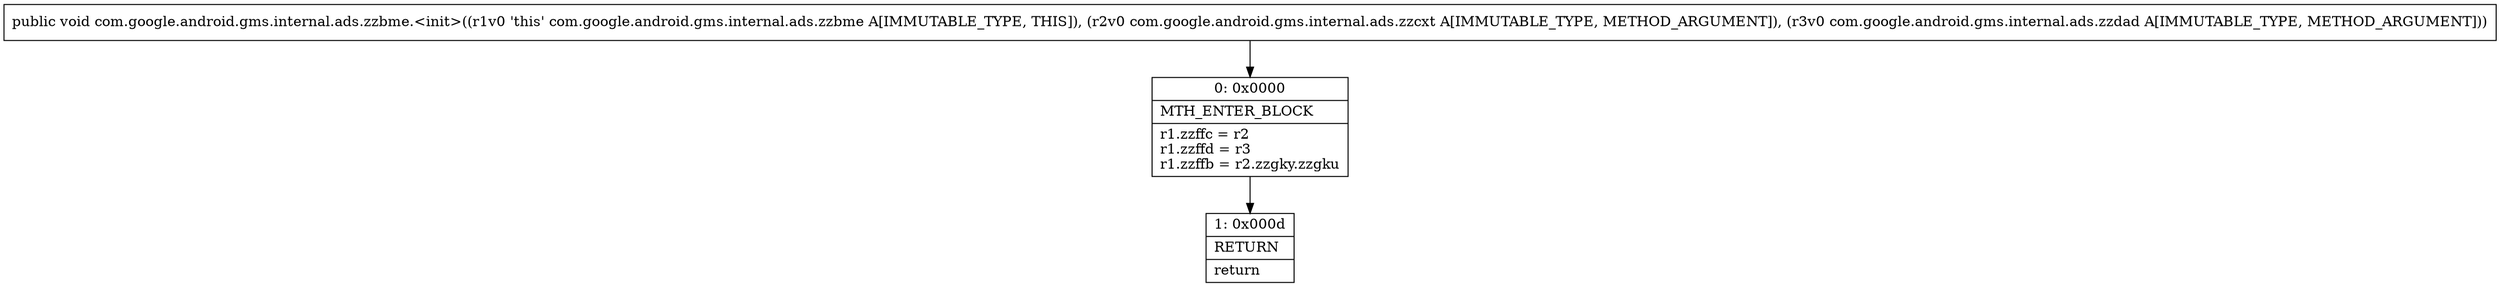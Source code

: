 digraph "CFG forcom.google.android.gms.internal.ads.zzbme.\<init\>(Lcom\/google\/android\/gms\/internal\/ads\/zzcxt;Lcom\/google\/android\/gms\/internal\/ads\/zzdad;)V" {
Node_0 [shape=record,label="{0\:\ 0x0000|MTH_ENTER_BLOCK\l|r1.zzffc = r2\lr1.zzffd = r3\lr1.zzffb = r2.zzgky.zzgku\l}"];
Node_1 [shape=record,label="{1\:\ 0x000d|RETURN\l|return\l}"];
MethodNode[shape=record,label="{public void com.google.android.gms.internal.ads.zzbme.\<init\>((r1v0 'this' com.google.android.gms.internal.ads.zzbme A[IMMUTABLE_TYPE, THIS]), (r2v0 com.google.android.gms.internal.ads.zzcxt A[IMMUTABLE_TYPE, METHOD_ARGUMENT]), (r3v0 com.google.android.gms.internal.ads.zzdad A[IMMUTABLE_TYPE, METHOD_ARGUMENT])) }"];
MethodNode -> Node_0;
Node_0 -> Node_1;
}

